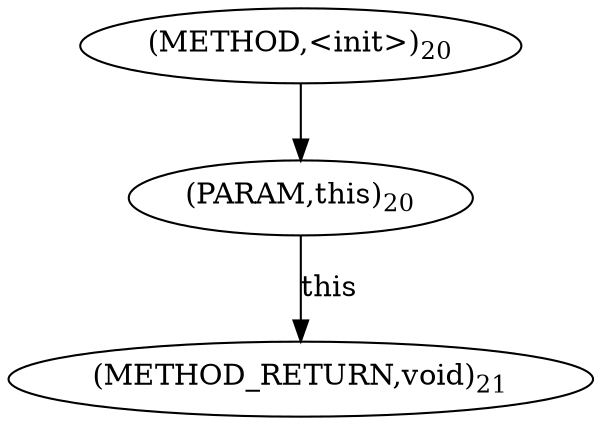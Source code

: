 digraph "&lt;init&gt;" {  
"17" [label = <(METHOD,&lt;init&gt;)<SUB>20</SUB>> ]
"22" [label = <(METHOD_RETURN,void)<SUB>21</SUB>> ]
"18" [label = <(PARAM,this)<SUB>20</SUB>> ]
  "18" -> "22"  [ label = "this"] 
  "17" -> "18" 
}
